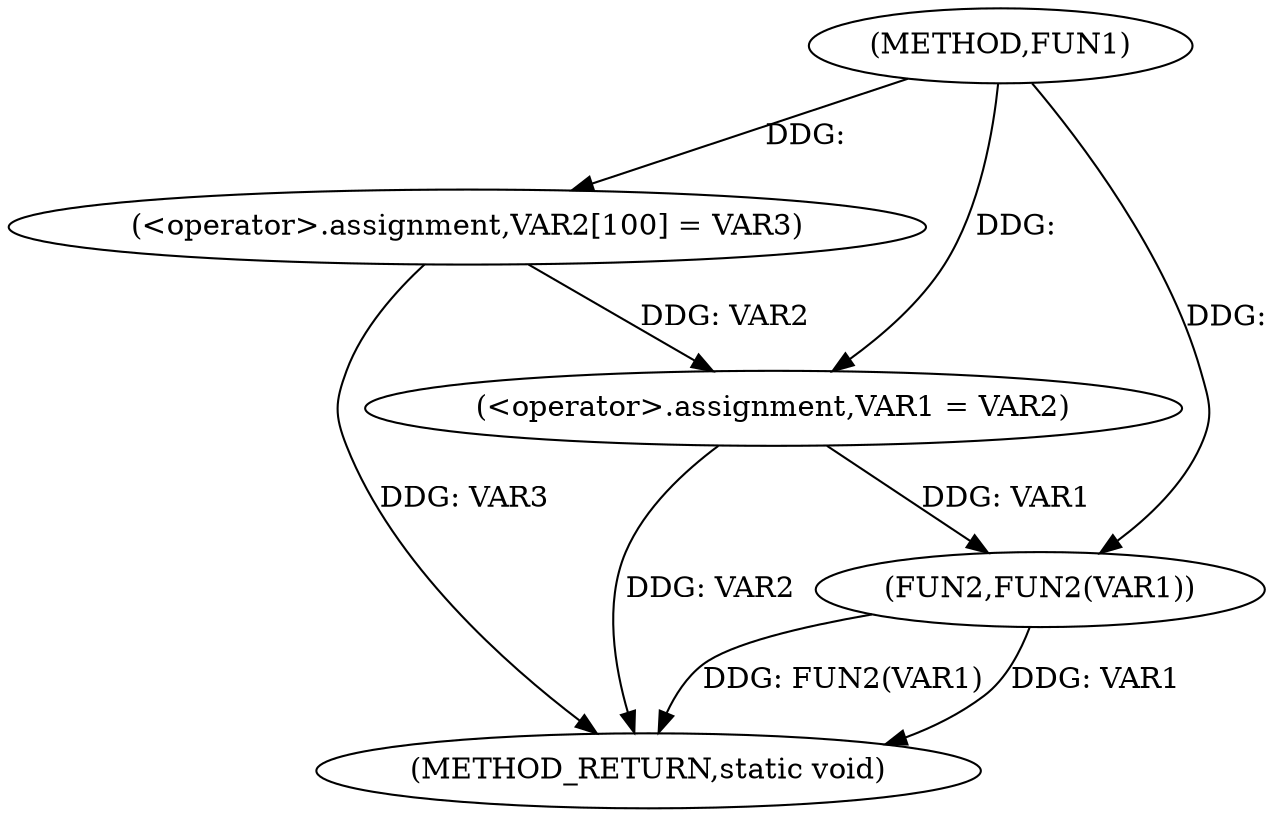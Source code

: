 digraph FUN1 {  
"1000100" [label = "(METHOD,FUN1)" ]
"1000112" [label = "(METHOD_RETURN,static void)" ]
"1000104" [label = "(<operator>.assignment,VAR2[100] = VAR3)" ]
"1000107" [label = "(<operator>.assignment,VAR1 = VAR2)" ]
"1000110" [label = "(FUN2,FUN2(VAR1))" ]
  "1000110" -> "1000112"  [ label = "DDG: FUN2(VAR1)"] 
  "1000110" -> "1000112"  [ label = "DDG: VAR1"] 
  "1000104" -> "1000112"  [ label = "DDG: VAR3"] 
  "1000107" -> "1000112"  [ label = "DDG: VAR2"] 
  "1000100" -> "1000104"  [ label = "DDG: "] 
  "1000104" -> "1000107"  [ label = "DDG: VAR2"] 
  "1000100" -> "1000107"  [ label = "DDG: "] 
  "1000107" -> "1000110"  [ label = "DDG: VAR1"] 
  "1000100" -> "1000110"  [ label = "DDG: "] 
}
